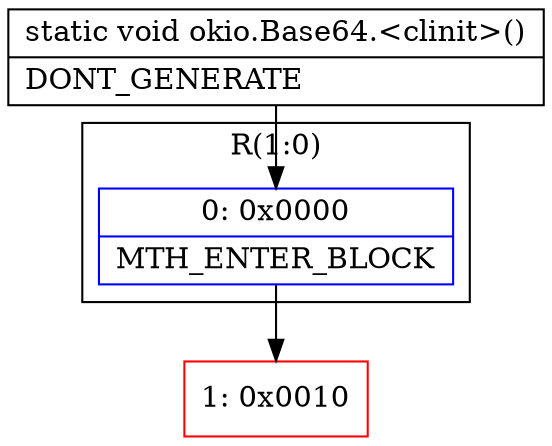 digraph "CFG forokio.Base64.\<clinit\>()V" {
subgraph cluster_Region_805857504 {
label = "R(1:0)";
node [shape=record,color=blue];
Node_0 [shape=record,label="{0\:\ 0x0000|MTH_ENTER_BLOCK\l}"];
}
Node_1 [shape=record,color=red,label="{1\:\ 0x0010}"];
MethodNode[shape=record,label="{static void okio.Base64.\<clinit\>()  | DONT_GENERATE\l}"];
MethodNode -> Node_0;
Node_0 -> Node_1;
}

